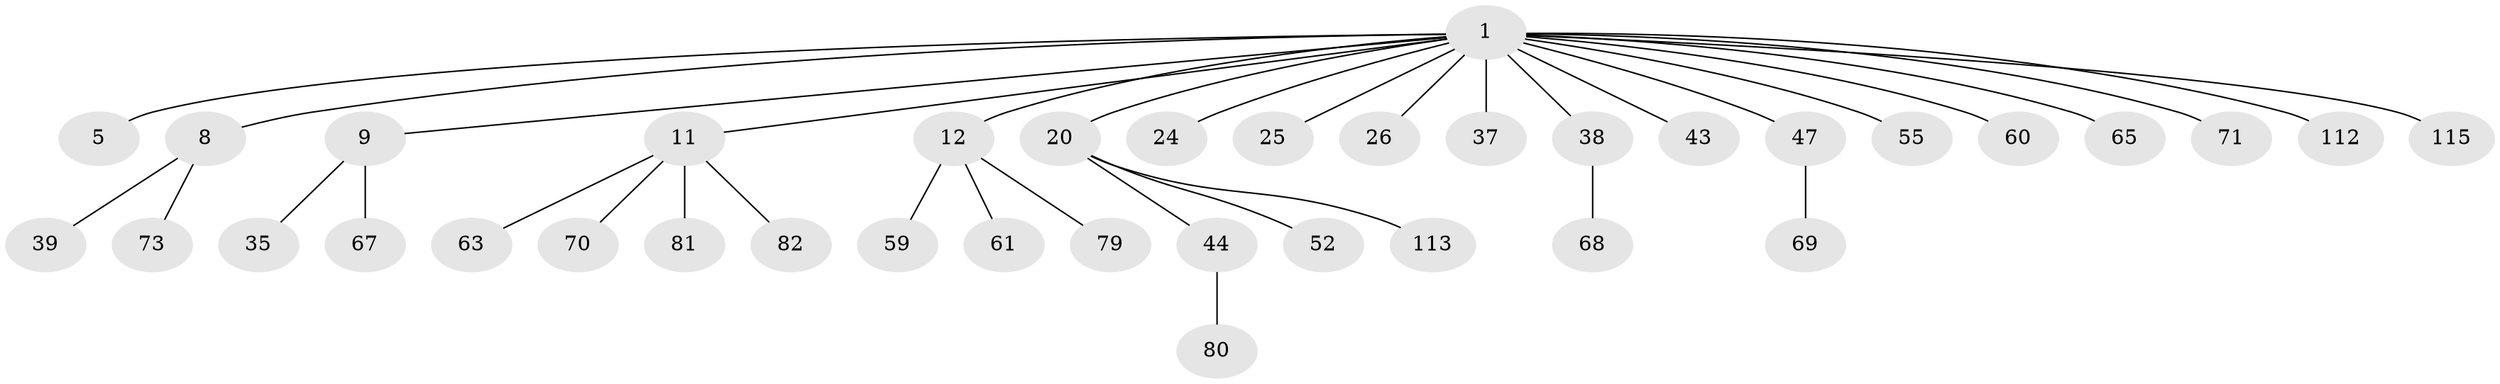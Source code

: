 // original degree distribution, {3: 0.14516129032258066, 5: 0.024193548387096774, 6: 0.024193548387096774, 8: 0.008064516129032258, 1: 0.47580645161290325, 4: 0.04838709677419355, 2: 0.27419354838709675}
// Generated by graph-tools (version 1.1) at 2025/19/03/04/25 18:19:05]
// undirected, 37 vertices, 36 edges
graph export_dot {
graph [start="1"]
  node [color=gray90,style=filled];
  1 [super="+2+7+3"];
  5;
  8 [super="+18+23"];
  9 [super="+19+31+22"];
  11 [super="+30+28+56+15+74"];
  12 [super="+29+46+13"];
  20 [super="+34+48"];
  24 [super="+116"];
  25;
  26 [super="+120"];
  35;
  37 [super="+94+50"];
  38 [super="+62+92"];
  39;
  43;
  44 [super="+75"];
  47 [super="+51+84+53"];
  52;
  55;
  59;
  60 [super="+106"];
  61 [super="+77"];
  63;
  65;
  67;
  68 [super="+104"];
  69;
  70 [super="+85"];
  71 [super="+102+100"];
  73 [super="+97"];
  79 [super="+119"];
  80;
  81 [super="+98"];
  82;
  112 [super="+123"];
  113;
  115;
  1 -- 112;
  1 -- 20;
  1 -- 5;
  1 -- 9;
  1 -- 24;
  1 -- 71;
  1 -- 65;
  1 -- 37;
  1 -- 38;
  1 -- 8;
  1 -- 43;
  1 -- 11;
  1 -- 12;
  1 -- 47;
  1 -- 115;
  1 -- 55;
  1 -- 25;
  1 -- 26;
  1 -- 60;
  8 -- 73;
  8 -- 39;
  9 -- 35;
  9 -- 67;
  11 -- 63;
  11 -- 81;
  11 -- 82;
  11 -- 70;
  12 -- 59;
  12 -- 61;
  12 -- 79;
  20 -- 44;
  20 -- 52;
  20 -- 113;
  38 -- 68;
  44 -- 80;
  47 -- 69;
}
